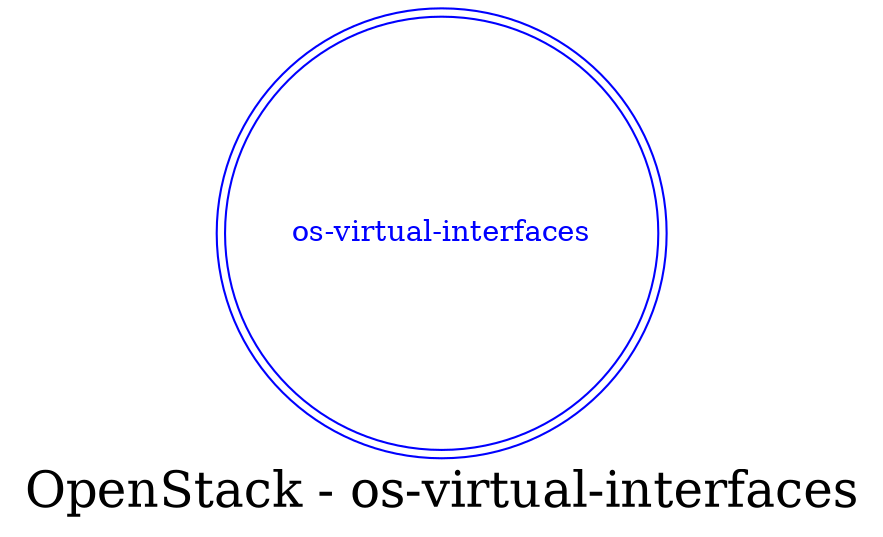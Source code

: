 digraph LexiconGraph {
graph[label="OpenStack - os-virtual-interfaces", fontsize=24]
splines=true
"os-virtual-interfaces" [color=blue, fontcolor=blue, shape=doublecircle]
}
